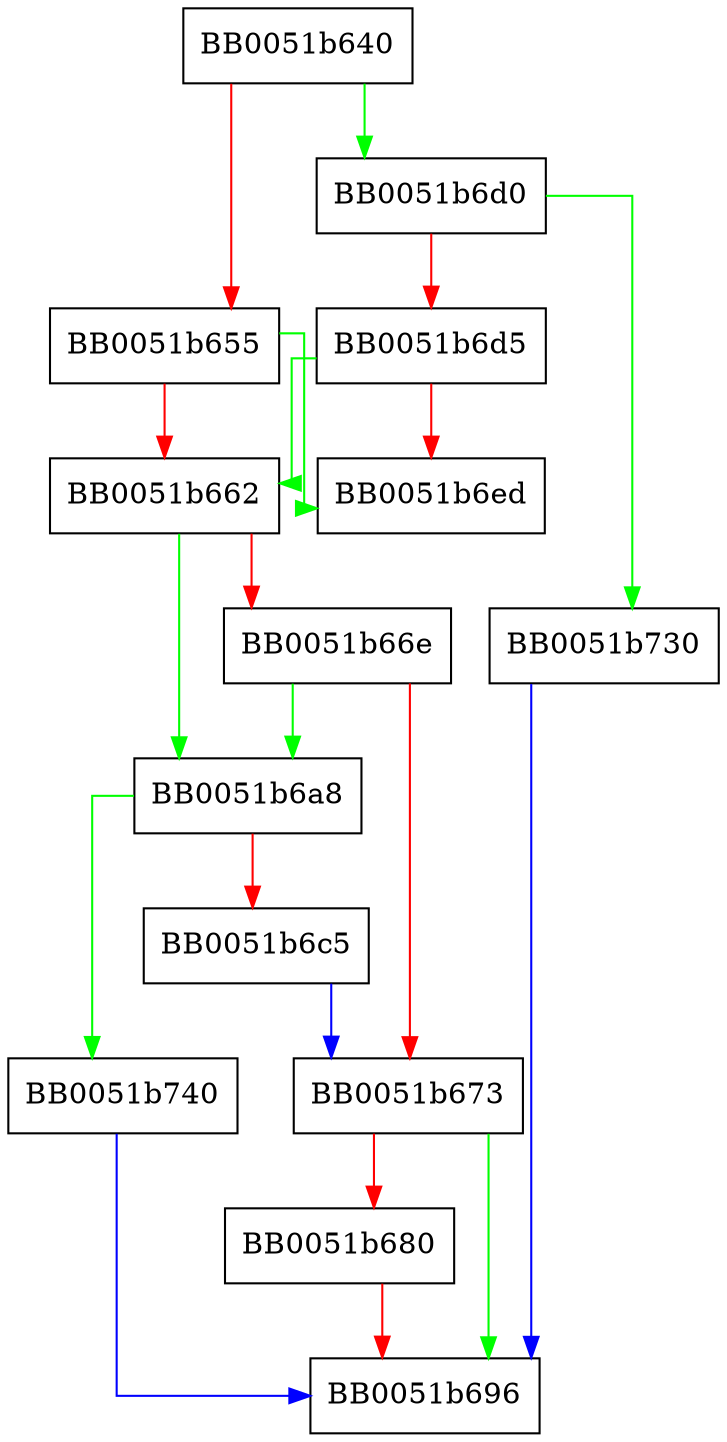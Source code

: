 digraph ASN1_STRING_set {
  node [shape="box"];
  graph [splines=ortho];
  BB0051b640 -> BB0051b6d0 [color="green"];
  BB0051b640 -> BB0051b655 [color="red"];
  BB0051b655 -> BB0051b6ed [color="green"];
  BB0051b655 -> BB0051b662 [color="red"];
  BB0051b662 -> BB0051b6a8 [color="green"];
  BB0051b662 -> BB0051b66e [color="red"];
  BB0051b66e -> BB0051b6a8 [color="green"];
  BB0051b66e -> BB0051b673 [color="red"];
  BB0051b673 -> BB0051b696 [color="green"];
  BB0051b673 -> BB0051b680 [color="red"];
  BB0051b680 -> BB0051b696 [color="red"];
  BB0051b6a8 -> BB0051b740 [color="green"];
  BB0051b6a8 -> BB0051b6c5 [color="red"];
  BB0051b6c5 -> BB0051b673 [color="blue"];
  BB0051b6d0 -> BB0051b730 [color="green"];
  BB0051b6d0 -> BB0051b6d5 [color="red"];
  BB0051b6d5 -> BB0051b662 [color="green"];
  BB0051b6d5 -> BB0051b6ed [color="red"];
  BB0051b730 -> BB0051b696 [color="blue"];
  BB0051b740 -> BB0051b696 [color="blue"];
}